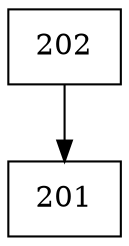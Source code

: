 digraph G {
  node [shape=record];
  node0 [label="{202}"];
  node0 -> node1;
  node1 [label="{201}"];
}
